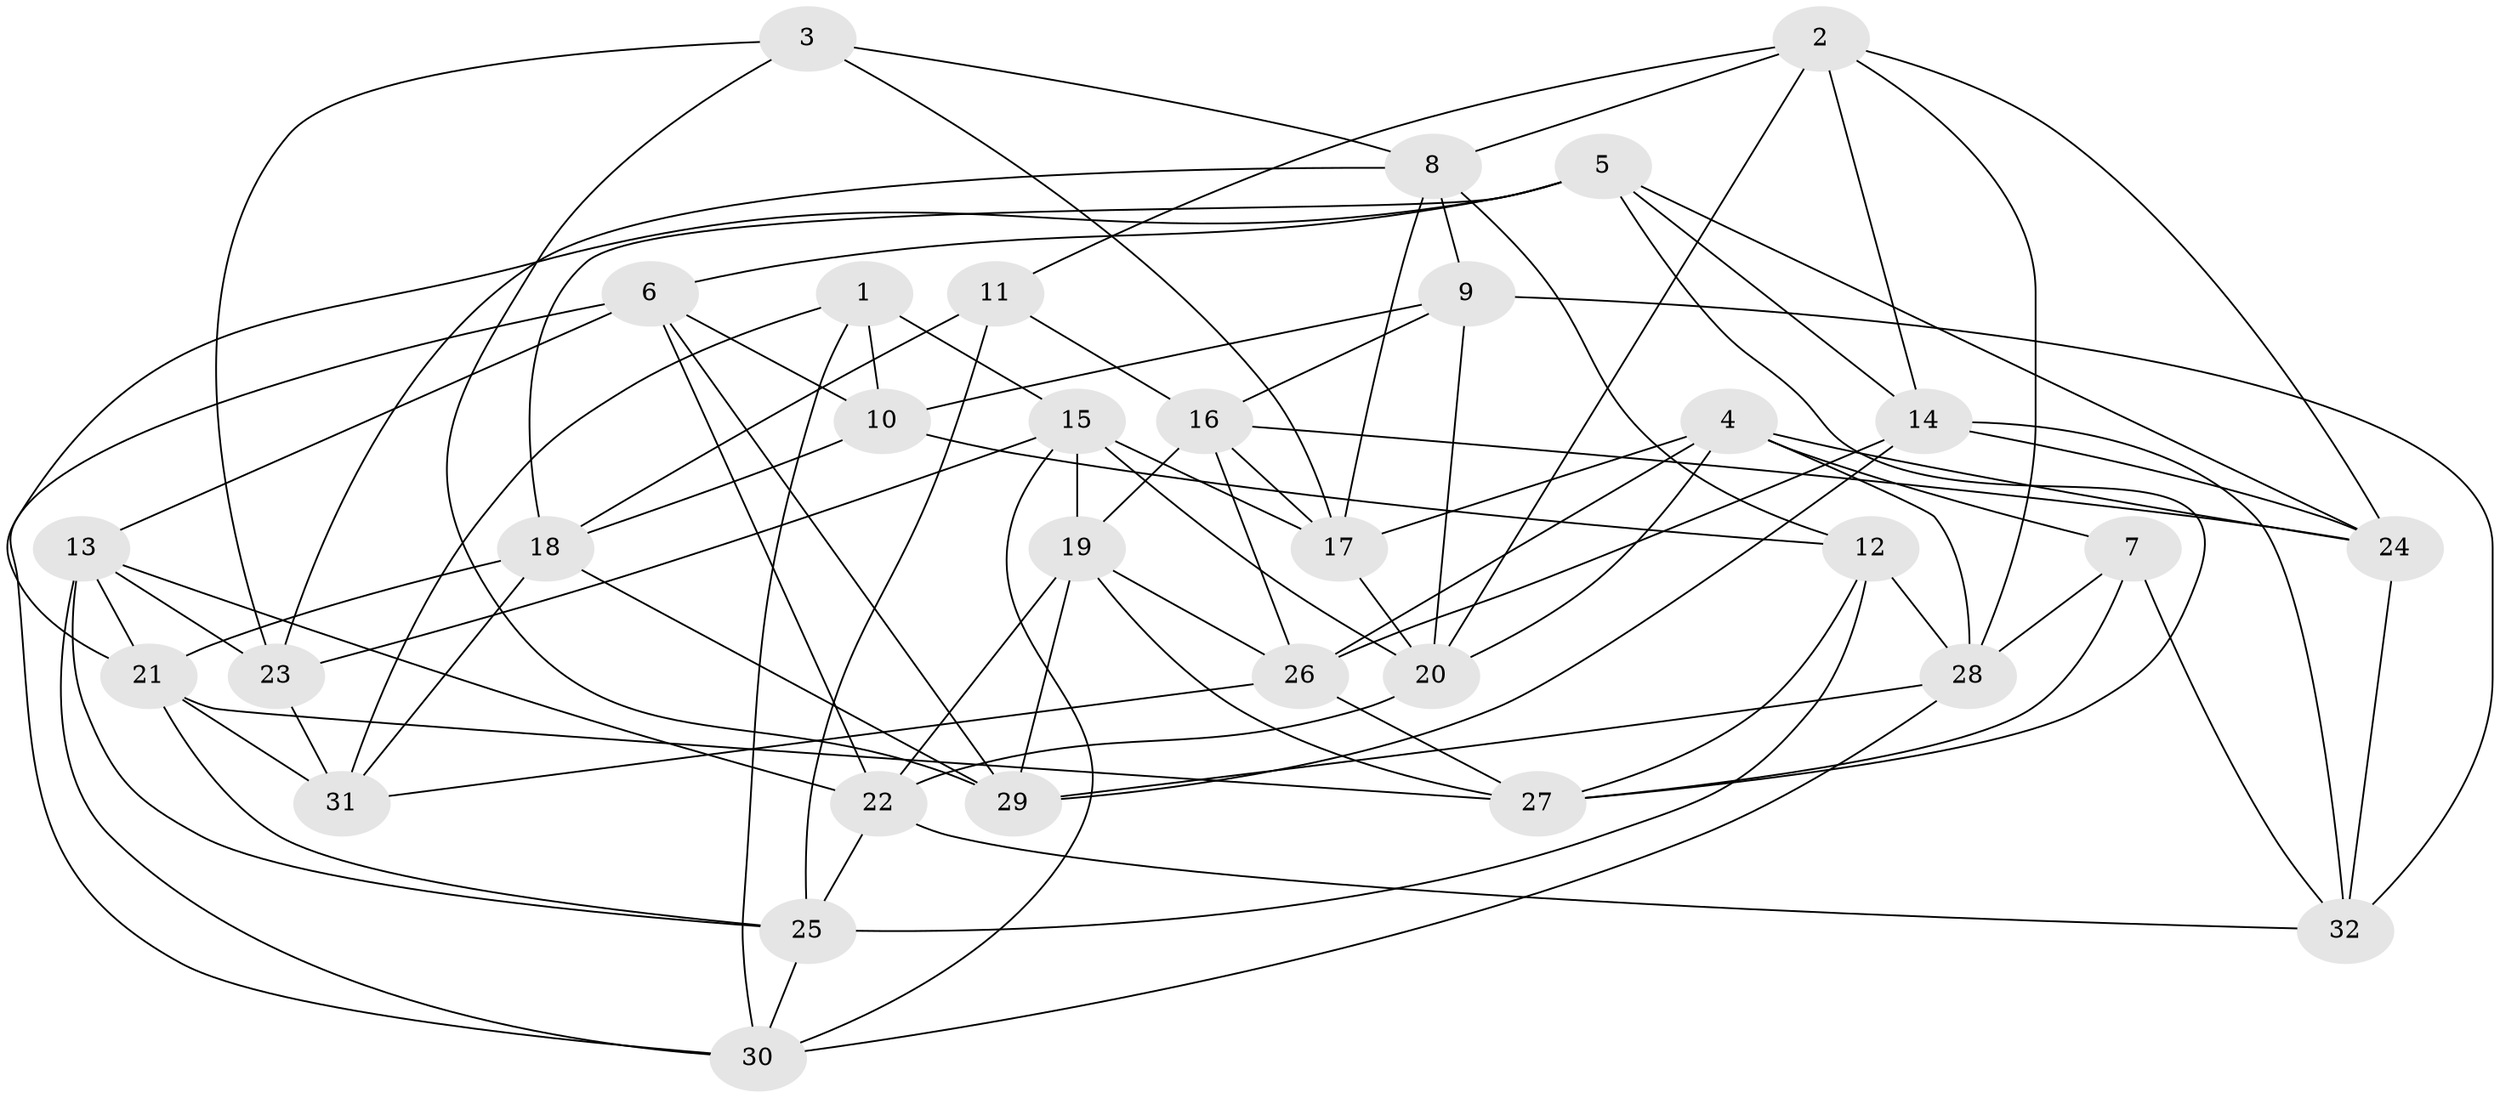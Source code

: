 // original degree distribution, {4: 1.0}
// Generated by graph-tools (version 1.1) at 2025/50/03/09/25 03:50:52]
// undirected, 32 vertices, 89 edges
graph export_dot {
graph [start="1"]
  node [color=gray90,style=filled];
  1;
  2;
  3;
  4;
  5;
  6;
  7;
  8;
  9;
  10;
  11;
  12;
  13;
  14;
  15;
  16;
  17;
  18;
  19;
  20;
  21;
  22;
  23;
  24;
  25;
  26;
  27;
  28;
  29;
  30;
  31;
  32;
  1 -- 10 [weight=1.0];
  1 -- 15 [weight=1.0];
  1 -- 30 [weight=1.0];
  1 -- 31 [weight=1.0];
  2 -- 8 [weight=1.0];
  2 -- 11 [weight=1.0];
  2 -- 14 [weight=1.0];
  2 -- 20 [weight=1.0];
  2 -- 24 [weight=1.0];
  2 -- 28 [weight=1.0];
  3 -- 8 [weight=1.0];
  3 -- 17 [weight=1.0];
  3 -- 23 [weight=1.0];
  3 -- 29 [weight=1.0];
  4 -- 7 [weight=1.0];
  4 -- 17 [weight=1.0];
  4 -- 20 [weight=1.0];
  4 -- 24 [weight=1.0];
  4 -- 26 [weight=1.0];
  4 -- 28 [weight=1.0];
  5 -- 6 [weight=1.0];
  5 -- 14 [weight=1.0];
  5 -- 18 [weight=1.0];
  5 -- 21 [weight=1.0];
  5 -- 24 [weight=1.0];
  5 -- 27 [weight=1.0];
  6 -- 10 [weight=1.0];
  6 -- 13 [weight=1.0];
  6 -- 22 [weight=1.0];
  6 -- 29 [weight=1.0];
  6 -- 30 [weight=1.0];
  7 -- 27 [weight=1.0];
  7 -- 28 [weight=1.0];
  7 -- 32 [weight=1.0];
  8 -- 9 [weight=1.0];
  8 -- 12 [weight=1.0];
  8 -- 17 [weight=1.0];
  8 -- 23 [weight=1.0];
  9 -- 10 [weight=1.0];
  9 -- 16 [weight=1.0];
  9 -- 20 [weight=1.0];
  9 -- 32 [weight=2.0];
  10 -- 12 [weight=2.0];
  10 -- 18 [weight=1.0];
  11 -- 16 [weight=1.0];
  11 -- 18 [weight=1.0];
  11 -- 25 [weight=1.0];
  12 -- 25 [weight=1.0];
  12 -- 27 [weight=1.0];
  12 -- 28 [weight=1.0];
  13 -- 21 [weight=1.0];
  13 -- 22 [weight=1.0];
  13 -- 23 [weight=1.0];
  13 -- 25 [weight=1.0];
  13 -- 30 [weight=1.0];
  14 -- 24 [weight=1.0];
  14 -- 26 [weight=1.0];
  14 -- 29 [weight=1.0];
  14 -- 32 [weight=1.0];
  15 -- 17 [weight=1.0];
  15 -- 19 [weight=1.0];
  15 -- 20 [weight=1.0];
  15 -- 23 [weight=1.0];
  15 -- 30 [weight=1.0];
  16 -- 17 [weight=1.0];
  16 -- 19 [weight=1.0];
  16 -- 24 [weight=1.0];
  16 -- 26 [weight=1.0];
  17 -- 20 [weight=1.0];
  18 -- 21 [weight=1.0];
  18 -- 29 [weight=1.0];
  18 -- 31 [weight=1.0];
  19 -- 22 [weight=1.0];
  19 -- 26 [weight=1.0];
  19 -- 27 [weight=1.0];
  19 -- 29 [weight=1.0];
  20 -- 22 [weight=1.0];
  21 -- 25 [weight=1.0];
  21 -- 27 [weight=1.0];
  21 -- 31 [weight=1.0];
  22 -- 25 [weight=1.0];
  22 -- 32 [weight=1.0];
  23 -- 31 [weight=2.0];
  24 -- 32 [weight=1.0];
  25 -- 30 [weight=1.0];
  26 -- 27 [weight=1.0];
  26 -- 31 [weight=1.0];
  28 -- 29 [weight=1.0];
  28 -- 30 [weight=1.0];
}
